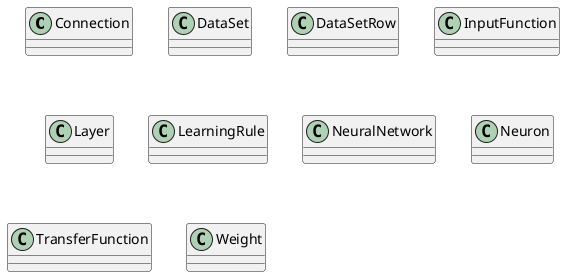 @startuml

class Connection {
}
class DataSet {
}
class DataSetRow {
}
class InputFunction {
}
class Layer {
}
class LearningRule {
}
class NeuralNetwork {
}
class Neuron {
}
class TransferFunction {
}
class Weight {
}

@enduml
